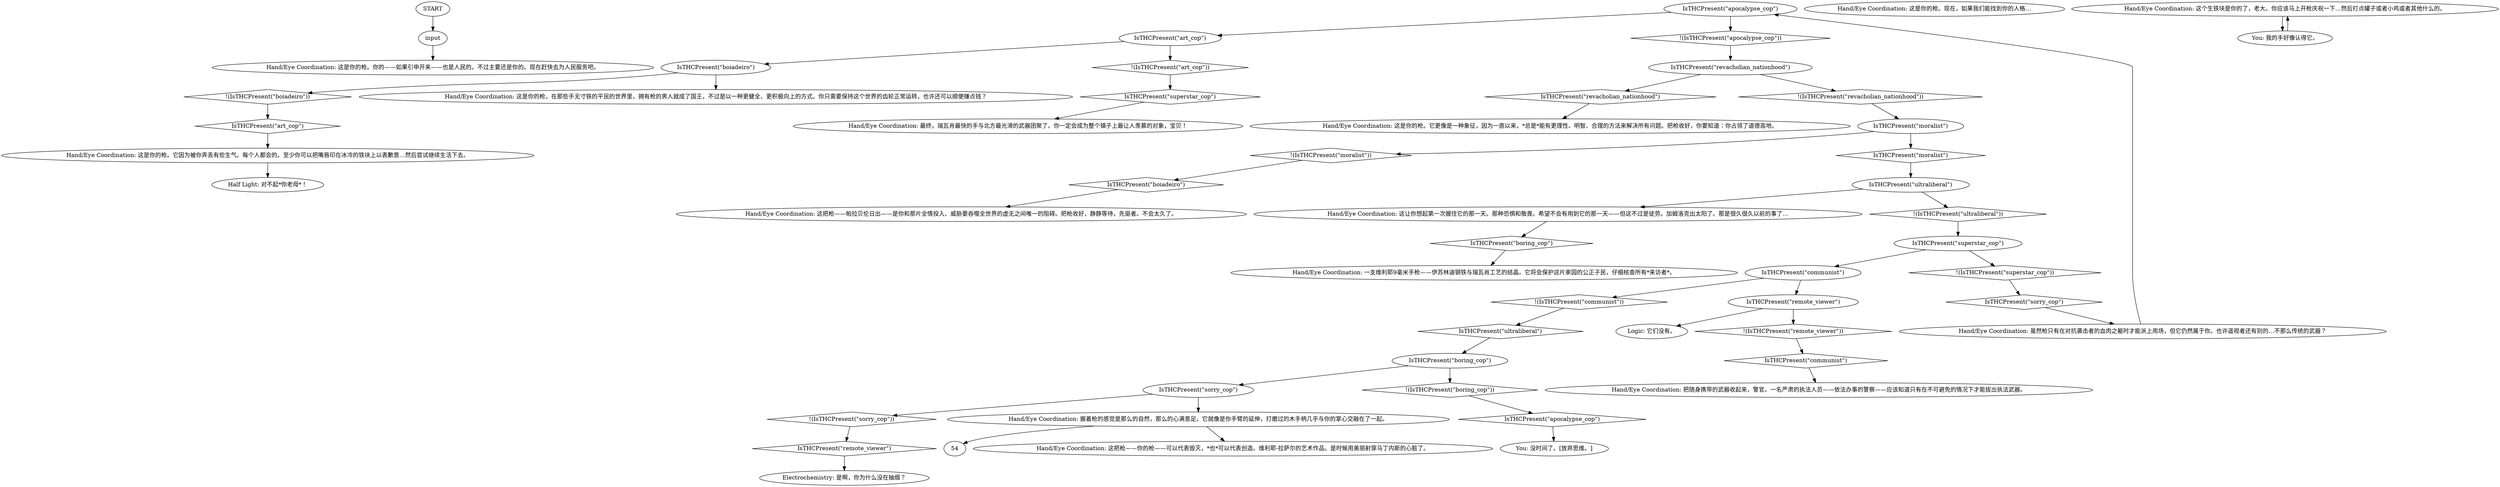 # BOARDWALK ORB / wielding your gun
# This is what it feels to equip your gun after such a long time.
# ==================================================
digraph G {
	  0 [label="START"];
	  1 [label="input"];
	  2 [label="Half Light: 对不起*你老母*！"];
	  3 [label="IsTHCPresent(\"revacholian_nationhood\")"];
	  4 [label="IsTHCPresent(\"revacholian_nationhood\")", shape=diamond];
	  5 [label="!(IsTHCPresent(\"revacholian_nationhood\"))", shape=diamond];
	  6 [label="Hand/Eye Coordination: 最终，瑞瓦肖最快的手与北方最光滑的武器团聚了。你一定会成为整个镇子上最让人羡慕的对象，宝贝！"];
	  7 [label="IsTHCPresent(\"moralist\")"];
	  8 [label="IsTHCPresent(\"moralist\")", shape=diamond];
	  9 [label="!(IsTHCPresent(\"moralist\"))", shape=diamond];
	  10 [label="Hand/Eye Coordination: 这是你的枪。现在，如果我们能找到你的人格…"];
	  11 [label="IsTHCPresent(\"superstar_cop\")"];
	  12 [label="IsTHCPresent(\"superstar_cop\")", shape=diamond];
	  13 [label="!(IsTHCPresent(\"superstar_cop\"))", shape=diamond];
	  14 [label="IsTHCPresent(\"communist\")"];
	  15 [label="IsTHCPresent(\"communist\")", shape=diamond];
	  16 [label="!(IsTHCPresent(\"communist\"))", shape=diamond];
	  17 [label="IsTHCPresent(\"remote_viewer\")"];
	  18 [label="IsTHCPresent(\"remote_viewer\")", shape=diamond];
	  19 [label="!(IsTHCPresent(\"remote_viewer\"))", shape=diamond];
	  20 [label="Logic: 它们没有。"];
	  21 [label="IsTHCPresent(\"apocalypse_cop\")"];
	  22 [label="IsTHCPresent(\"apocalypse_cop\")", shape=diamond];
	  23 [label="!(IsTHCPresent(\"apocalypse_cop\"))", shape=diamond];
	  24 [label="IsTHCPresent(\"art_cop\")"];
	  25 [label="IsTHCPresent(\"art_cop\")", shape=diamond];
	  26 [label="!(IsTHCPresent(\"art_cop\"))", shape=diamond];
	  27 [label="IsTHCPresent(\"boiadeiro\")"];
	  28 [label="IsTHCPresent(\"boiadeiro\")", shape=diamond];
	  29 [label="!(IsTHCPresent(\"boiadeiro\"))", shape=diamond];
	  30 [label="Hand/Eye Coordination: 这是你的枪，在那些手无寸铁的平民的世界里，拥有枪的男人就成了国王，不过是以一种更健全、更积极向上的方式。你只需要保持这个世界的齿轮正常运转，也许还可以顺便赚点钱？"];
	  31 [label="IsTHCPresent(\"boring_cop\")"];
	  32 [label="IsTHCPresent(\"boring_cop\")", shape=diamond];
	  33 [label="!(IsTHCPresent(\"boring_cop\"))", shape=diamond];
	  34 [label="IsTHCPresent(\"sorry_cop\")"];
	  35 [label="IsTHCPresent(\"sorry_cop\")", shape=diamond];
	  36 [label="!(IsTHCPresent(\"sorry_cop\"))", shape=diamond];
	  37 [label="Hand/Eye Coordination: 握着枪的感觉是那么的自然，那么的心满意足。它就像是你手臂的延伸，打磨过的木手柄几乎与你的掌心交融在了一起。"];
	  38 [label="Hand/Eye Coordination: 这是你的枪。你的——如果引申开来——也是人民的。不过主要还是你的。现在赶快去为人民服务吧。"];
	  39 [label="Hand/Eye Coordination: 把随身携带的武器收起来，警官。一名严肃的执法人员——依法办事的警察——应该知道只有在不可避免的情况下才能拔出执法武器。"];
	  40 [label="Hand/Eye Coordination: 一支维利耶9毫米手枪——伊苏林迪钢铁与瑞瓦肖工艺的结晶。它将会保护这片家园的公正子民，仔细核查所有*来访者*。"];
	  41 [label="Hand/Eye Coordination: 这是你的枪。它更像是一种象征，因为一直以来，*总是*能有更理性、明智、合理的方法来解决所有问题。把枪收好，你要知道：你占领了道德高地。"];
	  42 [label="IsTHCPresent(\"ultraliberal\")"];
	  43 [label="IsTHCPresent(\"ultraliberal\")", shape=diamond];
	  44 [label="!(IsTHCPresent(\"ultraliberal\"))", shape=diamond];
	  45 [label="Hand/Eye Coordination: 这让你想起第一次握住它的那一天。那种恐惧和敬畏。希望不会有用到它的那一天——但这不过是徒劳。加姆洛克出太阳了。那是很久很久以前的事了…"];
	  46 [label="Hand/Eye Coordination: 这个生铁块是你的了，老大。你应该马上开枪庆祝一下…然后打点罐子或者小鸡或者其他什么的。"];
	  47 [label="Hand/Eye Coordination: 这把枪——帕拉贝伦日出——是你和那片全情投入、威胁要吞噬全世界的虚无之间唯一的阻碍。把枪收好，静静等待，先驱者。不会太久了。"];
	  48 [label="You: 没时间了。[放弃思维。]"];
	  49 [label="Hand/Eye Coordination: 这把枪——你的枪——可以代表毁灭，*也*可以代表创造。维利耶-拉萨尔的艺术作品。是时候用美丽射穿马丁内斯的心脏了。"];
	  50 [label="Hand/Eye Coordination: 这是你的枪。它因为被你弄丢有些生气。每个人都会的。至少你可以把嘴唇印在冰冷的铁块上以表歉意…然后尝试继续生活下去。"];
	  51 [label="Hand/Eye Coordination: 虽然枪只有在对抗袭击者的血肉之躯时才能派上用场，但它仍然属于你。也许遥视者还有别的…不那么传统的武器？"];
	  52 [label="Electrochemistry: 是啊，你为什么没在抽烟？"];
	  53 [label="You: 我的手好像认得它。"];
	  0 -> 1
	  1 -> 38
	  3 -> 4
	  3 -> 5
	  4 -> 41
	  5 -> 7
	  7 -> 8
	  7 -> 9
	  8 -> 42
	  9 -> 28
	  11 -> 13
	  11 -> 14
	  12 -> 6
	  13 -> 35
	  14 -> 16
	  14 -> 17
	  15 -> 39
	  16 -> 43
	  17 -> 19
	  17 -> 20
	  18 -> 52
	  19 -> 15
	  21 -> 24
	  21 -> 23
	  22 -> 48
	  23 -> 3
	  24 -> 26
	  24 -> 27
	  25 -> 50
	  26 -> 12
	  27 -> 29
	  27 -> 30
	  28 -> 47
	  29 -> 25
	  31 -> 33
	  31 -> 34
	  32 -> 40
	  33 -> 22
	  34 -> 36
	  34 -> 37
	  35 -> 51
	  36 -> 18
	  37 -> 49
	  37 -> 54
	  42 -> 44
	  42 -> 45
	  43 -> 31
	  44 -> 11
	  45 -> 32
	  46 -> 53
	  50 -> 2
	  51 -> 21
	  53 -> 46
}

